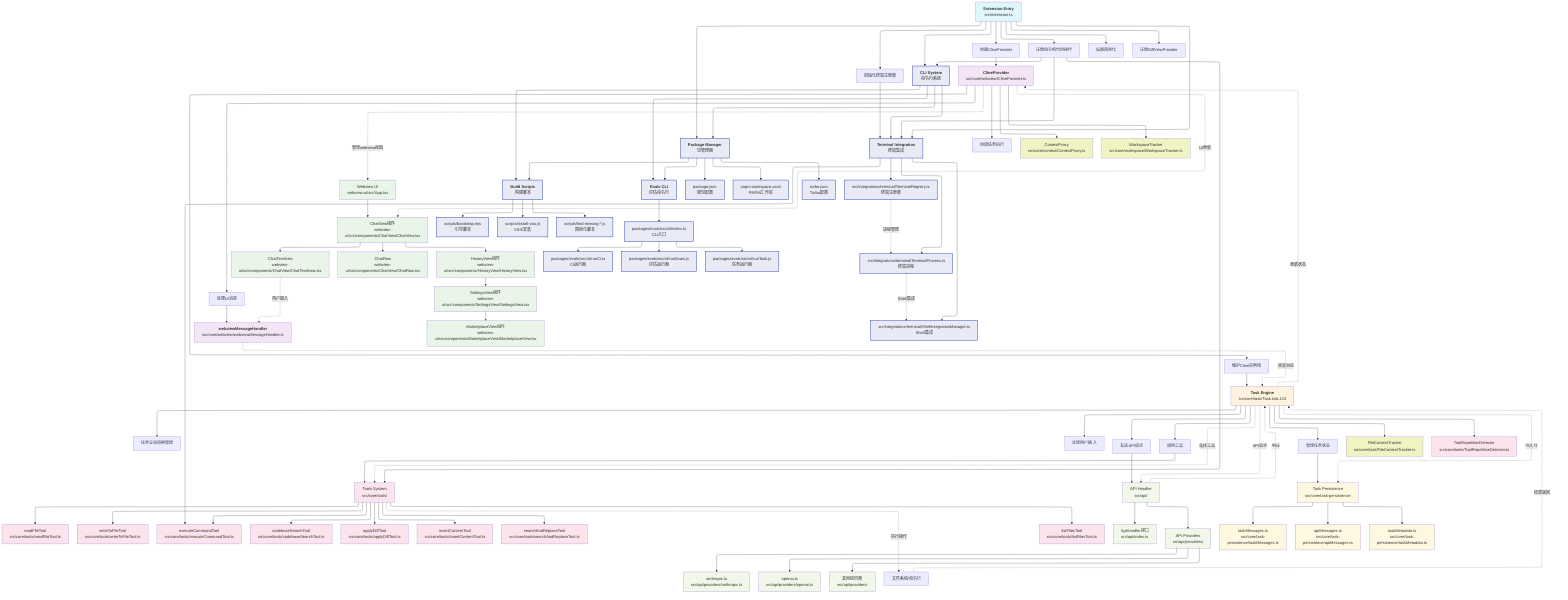 ---
config:
  layout: elk
---
flowchart TD
    A["<b>Extension Entry</b><br>src/extension.ts"] --> B["创建ClineProvider"] & C["注册命令和代码操作"] & D["设置国际化"] & E["初始化终端注册表"] & F@{ label: "注册<span style=\"color:\">DiffViewProvider</span>" } & CLI_ROOT["<b>CLI System</b><br>命令行系统"] & PKG_MGR["<b>Package Manager</b><br>包管理器"] & TERMINAL_INT["<b>Terminal Integration</b><br>终端集成"]
    B --> G["<b>ClineProvider</b><br>src/core/webview/ClineProvider.ts"]
    G --> I["处理UI消息"] & J["维护Cline实例栈"] & K["协调任务执行"] & TT["ContextProxy<br>src/core/context/ContextProxy.ts"] & UU["WorkspaceTracker<br>src/core/workspace/WorkspaceTracker.ts"]
    J --> S["<b>Task Engine</b><br>src/core/task/Task.ts#L124"]
    S --> T["任务生命周期管理"] & U["处理用户输入"] & V["发送API请求"] & W["调用工具"] & X["管理任务状态"] & VV["FileContextTracker<br>src/core/task/FileContextTracker.ts"] & WW["ToolRepetitionDetector<br>src/core/tools/ToolRepetitionDetector.ts"]
    I --> SS["<b>webviewMessageHandler</b><br>src/core/webview/webviewMessageHandler.ts"]
    G -. 管理webview视图 .-> L["Webview UI<br>webview-ui/src/App.tsx"]
    L --> M["ChatView组件<br>webview-ui/src/components/ChatView/ChatView.tsx"]
    M --> Q["ChatTextArea<br>webview-ui/src/components/ChatView/ChatTextArea.tsx"] & R["ChatRow<br>webview-ui/src/components/ChatView/ChatRow.tsx"] & N["HistoryView组件<br>webview-ui/src/components/HistoryView/HistoryView.tsx"]
    N --> O["SettingsView组件<br>webview-ui/src/components/SettingsView/SettingsView.tsx"]
    O --> P["MarketplaceView组件<br>webview-ui/src/components/MarketplaceView/MarketplaceView.tsx"]
    W --> Y["Tools System<br>src/core/tools/"]
    Y --> Z["readFileTool<br>src/core/tools/readFileTool.ts"] & AA["writeToFileTool<br>src/core/tools/writeToFileTool.ts"] & BB["executeCommandTool<br>src/core/tools/executeCommandTool.ts"] & CC["codebaseSearchTool<br>src/core/tools/codebaseSearchTool.ts"] & DD["applyDiffTool<br>src/core/tools/applyDiffTool.ts"] & EE["insertContentTool<br>src/core/tools/insertContentTool.ts"] & FF["searchAndReplaceTool<br>src/core/tools/searchAndReplaceTool.ts"] & GG["listFilesTool<br>src/core/tools/listFilesTool.ts"]
    C --> CLI_ROOT & TERMINAL_INT & Y
    V --> HH["API Handler<br>src/api/"]
    HH --> II["ApiHandler接口<br>src/api/index.ts"] & JJ["API Providers<br>src/api/providers/"]
    JJ --> KK["anthropic.ts<br>src/api/providers/anthropic.ts"] & LL["openai.ts<br>src/api/providers/openai.ts"] & NN["其他提供商<br>src/api/providers/"]
    X --> OO["Task Persistence<br>src/core/task-persistence/"]
    OO --> PP["taskMessages.ts<br>src/core/task-persistence/taskMessages.ts"] & QQ["apiMessages.ts<br>src/core/task-persistence/apiMessages.ts"] & RR["taskMetadata.ts<br>src/core/task-persistence/taskMetadata.ts"]
    CLI_ROOT --> PKG_MGR & BUILD_SCRIPTS["<b>Build Scripts</b><br>构建脚本"] & EVALS_CLI["<b>Evals CLI</b><br>评估命令行"] & TERMINAL_INT
    PKG_MGR --> ROOT_PKG["package.json<br>根包配置"] & PNPM_WS["pnpm-workspace.yaml<br>PNPM工作区"] & TURBO_CFG["turbo.json<br>Turbo配置"] & BUILD_SCRIPTS & EVALS_CLI
    BUILD_SCRIPTS --> BOOTSTRAP["scripts/bootstrap.mjs<br>引导脚本"] & INSTALL_VSIX["scripts/install-vsix.js<br>VSIX安装"] & I18N_SCRIPTS["scripts/find-missing-*.js<br>国际化脚本"]
    EVALS_CLI --> EVALS_ENTRY["packages/evals/src/cli/index.ts<br>CLI入口"]
    EVALS_ENTRY --> RUN_CI["packages/evals/src/cli/runCi.ts<br>CI运行器"] & RUN_EVALS["packages/evals/src/cli/runEvals.js<br>评估运行器"] & RUN_TASK["packages/evals/src/cli/runTask.js<br>任务运行器"]
    E --> TERMINAL_INT
    TERMINAL_INT --> TERM_REG["src/integrations/terminal/TerminalRegistry.ts<br>终端注册表"] & TERM_PROC["src/integrations/terminal/TerminalProcess.ts<br>终端进程"] & SHELL_INT["src/integrations/terminal/ShellIntegrationManager.ts<br>Shell集成"] & BB
    Q -. 用户输入 .-> SS
    SS -. 转发消息 .-> S
    S -. API请求 .-> HH
    HH -. 响应 .-> S
    S -. 更新状态 .-> G
    G -. UI更新 .-> M
    S -. 选择工具 .-> Y
    Y -. 执行操作 .-> XX["文件系统/命令行"]
    XX -. 结果返回 .-> S
    S -. 持久化 .-> OO
    TERM_REG -. 进程管理 .-> TERM_PROC
    TERM_PROC -. Shell集成 .-> SHELL_INT
    F@{ shape: rect}
     A:::entryPoint
     CLI_ROOT:::cli
     PKG_MGR:::cli
     TERMINAL_INT:::cli
     G:::controller
     TT:::core
     UU:::core
     S:::engine
     VV:::core
     WW:::tools
     SS:::controller
     L:::ui
     M:::ui
     Q:::ui
     R:::ui
     N:::ui
     O:::ui
     P:::ui
     Y:::tools
     Z:::tools
     AA:::tools
     BB:::tools
     CC:::tools
     DD:::tools
     EE:::tools
     FF:::tools
     GG:::tools
     HH:::api
     II:::api
     JJ:::api
     KK:::api
     LL:::api
     NN:::api
     OO:::persistence
     PP:::persistence
     QQ:::persistence
     RR:::persistence
     BUILD_SCRIPTS:::cli
     EVALS_CLI:::cli
     ROOT_PKG:::cli
     PNPM_WS:::cli
     TURBO_CFG:::cli
     BOOTSTRAP:::cli
     INSTALL_VSIX:::cli
     I18N_SCRIPTS:::cli
     EVALS_ENTRY:::cli
     RUN_CI:::cli
     RUN_EVALS:::cli
     RUN_TASK:::cli
     TERM_REG:::cli
     TERM_PROC:::cli
     SHELL_INT:::cli
    classDef entryPoint fill:#e1f5fe
    classDef controller fill:#f3e5f5
    classDef ui fill:#e8f5e8
    classDef engine fill:#fff3e0
    classDef tools fill:#fce4ec
    classDef api fill:#f1f8e9
    classDef persistence fill:#fff8e1
    classDef core fill:#f0f4c3
    classDef cli fill:#e8eaf6,stroke:#3f51b5,stroke-width:2px